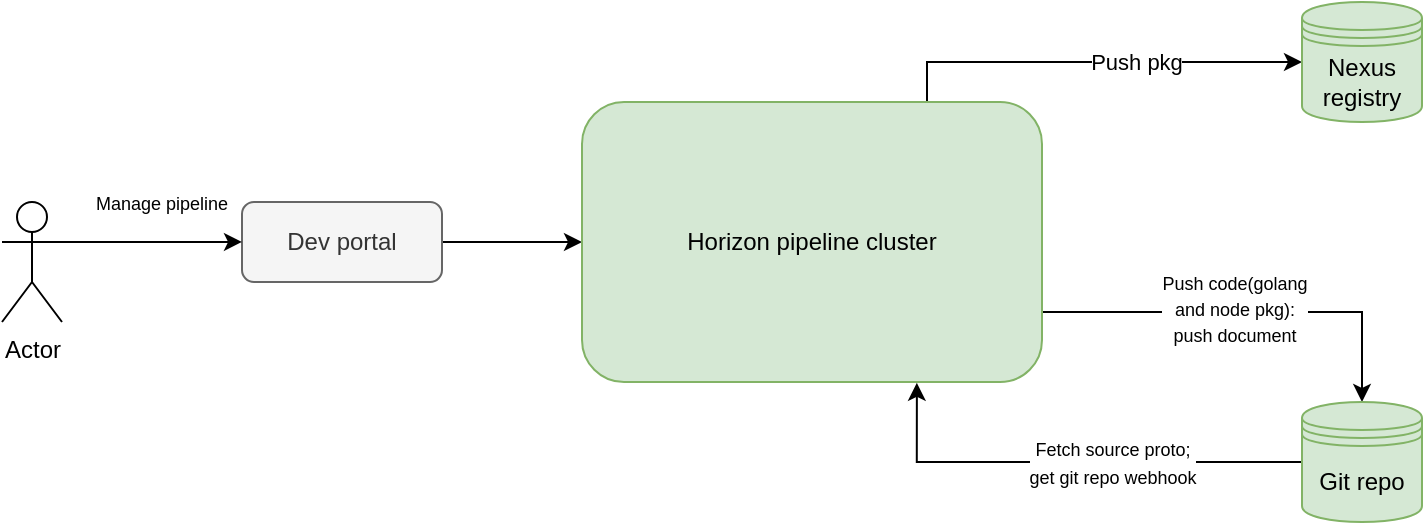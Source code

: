 <mxfile version="15.5.9" type="github" pages="4">
  <diagram id="XVDB32RN2tSufRYkrRYp" name="Overall">
    <mxGraphModel dx="1262" dy="780" grid="1" gridSize="10" guides="1" tooltips="1" connect="1" arrows="1" fold="1" page="1" pageScale="1" pageWidth="850" pageHeight="1100" math="0" shadow="0">
      <root>
        <mxCell id="0_wh1f7TbYzO8nVC-6cO-0" />
        <mxCell id="0_wh1f7TbYzO8nVC-6cO-1" parent="0_wh1f7TbYzO8nVC-6cO-0" />
        <mxCell id="0_wh1f7TbYzO8nVC-6cO-16" style="edgeStyle=orthogonalEdgeStyle;rounded=0;orthogonalLoop=1;jettySize=auto;html=1;exitX=1;exitY=0.5;exitDx=0;exitDy=0;entryX=0;entryY=0.5;entryDx=0;entryDy=0;" parent="0_wh1f7TbYzO8nVC-6cO-1" source="0_wh1f7TbYzO8nVC-6cO-2" target="0_wh1f7TbYzO8nVC-6cO-4" edge="1">
          <mxGeometry relative="1" as="geometry" />
        </mxCell>
        <mxCell id="0_wh1f7TbYzO8nVC-6cO-2" value="Dev portal" style="rounded=1;whiteSpace=wrap;html=1;fillColor=#f5f5f5;strokeColor=#666666;fontColor=#333333;" parent="0_wh1f7TbYzO8nVC-6cO-1" vertex="1">
          <mxGeometry x="260" y="380" width="100" height="40" as="geometry" />
        </mxCell>
        <mxCell id="0_wh1f7TbYzO8nVC-6cO-15" style="edgeStyle=orthogonalEdgeStyle;rounded=0;orthogonalLoop=1;jettySize=auto;html=1;exitX=1;exitY=0.333;exitDx=0;exitDy=0;exitPerimeter=0;" parent="0_wh1f7TbYzO8nVC-6cO-1" source="0_wh1f7TbYzO8nVC-6cO-3" target="0_wh1f7TbYzO8nVC-6cO-2" edge="1">
          <mxGeometry relative="1" as="geometry" />
        </mxCell>
        <mxCell id="0_wh1f7TbYzO8nVC-6cO-3" value="Actor" style="shape=umlActor;verticalLabelPosition=bottom;verticalAlign=top;html=1;outlineConnect=0;" parent="0_wh1f7TbYzO8nVC-6cO-1" vertex="1">
          <mxGeometry x="140" y="380" width="30" height="60" as="geometry" />
        </mxCell>
        <mxCell id="0_wh1f7TbYzO8nVC-6cO-7" style="edgeStyle=orthogonalEdgeStyle;rounded=0;orthogonalLoop=1;jettySize=auto;html=1;exitX=1;exitY=0.75;exitDx=0;exitDy=0;entryX=0.5;entryY=0;entryDx=0;entryDy=0;" parent="0_wh1f7TbYzO8nVC-6cO-1" source="0_wh1f7TbYzO8nVC-6cO-4" target="0_wh1f7TbYzO8nVC-6cO-5" edge="1">
          <mxGeometry relative="1" as="geometry" />
        </mxCell>
        <mxCell id="0_wh1f7TbYzO8nVC-6cO-9" value="&lt;font style=&quot;font-size: 9px&quot;&gt;Push code(golang &lt;br&gt;and node pkg):&lt;br&gt;push document&lt;br&gt;&lt;/font&gt;" style="edgeLabel;html=1;align=center;verticalAlign=middle;resizable=0;points=[];" parent="0_wh1f7TbYzO8nVC-6cO-7" vertex="1" connectable="0">
          <mxGeometry x="0.241" y="2" relative="1" as="geometry">
            <mxPoint x="-31" as="offset" />
          </mxGeometry>
        </mxCell>
        <mxCell id="0_wh1f7TbYzO8nVC-6cO-11" style="edgeStyle=orthogonalEdgeStyle;rounded=0;orthogonalLoop=1;jettySize=auto;html=1;exitX=0.75;exitY=0;exitDx=0;exitDy=0;entryX=0;entryY=0.5;entryDx=0;entryDy=0;" parent="0_wh1f7TbYzO8nVC-6cO-1" source="0_wh1f7TbYzO8nVC-6cO-4" target="0_wh1f7TbYzO8nVC-6cO-6" edge="1">
          <mxGeometry relative="1" as="geometry">
            <Array as="points">
              <mxPoint x="602" y="310" />
            </Array>
          </mxGeometry>
        </mxCell>
        <mxCell id="0_wh1f7TbYzO8nVC-6cO-12" value="Push pkg" style="edgeLabel;html=1;align=center;verticalAlign=middle;resizable=0;points=[];" parent="0_wh1f7TbYzO8nVC-6cO-11" vertex="1" connectable="0">
          <mxGeometry x="-0.358" y="1" relative="1" as="geometry">
            <mxPoint x="58" y="1" as="offset" />
          </mxGeometry>
        </mxCell>
        <mxCell id="0_wh1f7TbYzO8nVC-6cO-4" value="Horizon pipeline cluster" style="rounded=1;whiteSpace=wrap;html=1;fillColor=#d5e8d4;strokeColor=#82b366;" parent="0_wh1f7TbYzO8nVC-6cO-1" vertex="1">
          <mxGeometry x="430" y="330" width="230" height="140" as="geometry" />
        </mxCell>
        <mxCell id="0_wh1f7TbYzO8nVC-6cO-8" style="edgeStyle=orthogonalEdgeStyle;rounded=0;orthogonalLoop=1;jettySize=auto;html=1;exitX=0;exitY=0.5;exitDx=0;exitDy=0;entryX=0.728;entryY=1.003;entryDx=0;entryDy=0;entryPerimeter=0;" parent="0_wh1f7TbYzO8nVC-6cO-1" source="0_wh1f7TbYzO8nVC-6cO-5" target="0_wh1f7TbYzO8nVC-6cO-4" edge="1">
          <mxGeometry relative="1" as="geometry" />
        </mxCell>
        <mxCell id="0_wh1f7TbYzO8nVC-6cO-10" value="&lt;font style=&quot;font-size: 9px&quot;&gt;Fetch source proto;&lt;br&gt;get git repo webhook&lt;br&gt;&lt;/font&gt;" style="edgeLabel;html=1;align=center;verticalAlign=middle;resizable=0;points=[];" parent="0_wh1f7TbYzO8nVC-6cO-8" vertex="1" connectable="0">
          <mxGeometry x="0.143" y="2" relative="1" as="geometry">
            <mxPoint x="37" y="-2" as="offset" />
          </mxGeometry>
        </mxCell>
        <mxCell id="0_wh1f7TbYzO8nVC-6cO-5" value="Git repo" style="shape=datastore;whiteSpace=wrap;html=1;fillColor=#d5e8d4;strokeColor=#82b366;" parent="0_wh1f7TbYzO8nVC-6cO-1" vertex="1">
          <mxGeometry x="790" y="480" width="60" height="60" as="geometry" />
        </mxCell>
        <mxCell id="0_wh1f7TbYzO8nVC-6cO-6" value="Nexus registry" style="shape=datastore;whiteSpace=wrap;html=1;fillColor=#d5e8d4;strokeColor=#82b366;" parent="0_wh1f7TbYzO8nVC-6cO-1" vertex="1">
          <mxGeometry x="790" y="280" width="60" height="60" as="geometry" />
        </mxCell>
        <mxCell id="0_wh1f7TbYzO8nVC-6cO-17" value="&lt;font style=&quot;font-size: 9px&quot;&gt;Manage pipeline&lt;/font&gt;" style="text;html=1;strokeColor=none;fillColor=none;align=center;verticalAlign=middle;whiteSpace=wrap;rounded=0;" parent="0_wh1f7TbYzO8nVC-6cO-1" vertex="1">
          <mxGeometry x="180" y="370" width="80" height="20" as="geometry" />
        </mxCell>
      </root>
    </mxGraphModel>
  </diagram>
  <diagram id="iltEvE9LxZ18jsO6aGP9" name="jar pkg">
    <mxGraphModel dx="1262" dy="780" grid="1" gridSize="10" guides="1" tooltips="1" connect="1" arrows="1" fold="1" page="1" pageScale="1" pageWidth="850" pageHeight="1100" math="0" shadow="0">
      <root>
        <mxCell id="tSR-RrVZ0dji6WmXawUL-0" />
        <mxCell id="tSR-RrVZ0dji6WmXawUL-1" parent="tSR-RrVZ0dji6WmXawUL-0" />
        <mxCell id="rdJFYVFC58ZG4UaLZNy2-1" style="edgeStyle=orthogonalEdgeStyle;rounded=0;orthogonalLoop=1;jettySize=auto;html=1;exitX=0.5;exitY=0;exitDx=0;exitDy=0;entryX=0;entryY=0.5;entryDx=0;entryDy=0;" parent="tSR-RrVZ0dji6WmXawUL-1" source="9LjqqQej4hxKPytMRYFo-0" target="rdJFYVFC58ZG4UaLZNy2-0" edge="1">
          <mxGeometry relative="1" as="geometry" />
        </mxCell>
        <mxCell id="5Zk8lQQW0_fa4nZJ4Iu6-3" style="edgeStyle=orthogonalEdgeStyle;rounded=0;orthogonalLoop=1;jettySize=auto;html=1;exitX=0.5;exitY=1;exitDx=0;exitDy=0;entryX=0;entryY=0.5;entryDx=0;entryDy=0;" parent="tSR-RrVZ0dji6WmXawUL-1" source="9LjqqQej4hxKPytMRYFo-0" target="5Zk8lQQW0_fa4nZJ4Iu6-1" edge="1">
          <mxGeometry relative="1" as="geometry" />
        </mxCell>
        <mxCell id="9LjqqQej4hxKPytMRYFo-0" value="Proto define" style="rounded=0;whiteSpace=wrap;html=1;fillColor=#dae8fc;strokeColor=#6c8ebf;" parent="tSR-RrVZ0dji6WmXawUL-1" vertex="1">
          <mxGeometry x="220" y="400" width="120" height="60" as="geometry" />
        </mxCell>
        <mxCell id="QYDXeDkCjeOy3FssC0Xa-0" value="" style="endArrow=classic;html=1;" parent="tSR-RrVZ0dji6WmXawUL-1" edge="1">
          <mxGeometry width="50" height="50" relative="1" as="geometry">
            <mxPoint x="30" y="430" as="sourcePoint" />
            <mxPoint x="220" y="430" as="targetPoint" />
          </mxGeometry>
        </mxCell>
        <mxCell id="QYDXeDkCjeOy3FssC0Xa-1" value="Github hook event:&lt;br&gt;commit, merge, PR,&lt;br&gt;Pull out release tag ..." style="text;html=1;strokeColor=none;fillColor=none;align=center;verticalAlign=middle;whiteSpace=wrap;rounded=0;" parent="tSR-RrVZ0dji6WmXawUL-1" vertex="1">
          <mxGeometry x="40" y="370" width="150" height="60" as="geometry" />
        </mxCell>
        <mxCell id="5Zk8lQQW0_fa4nZJ4Iu6-10" style="edgeStyle=orthogonalEdgeStyle;rounded=0;orthogonalLoop=1;jettySize=auto;html=1;exitX=1;exitY=0.5;exitDx=0;exitDy=0;" parent="tSR-RrVZ0dji6WmXawUL-1" source="rdJFYVFC58ZG4UaLZNy2-0" target="5Zk8lQQW0_fa4nZJ4Iu6-9" edge="1">
          <mxGeometry relative="1" as="geometry" />
        </mxCell>
        <mxCell id="nuwQWe_ga43-IC-_3Ga2-1" style="edgeStyle=orthogonalEdgeStyle;rounded=0;orthogonalLoop=1;jettySize=auto;html=1;exitX=0.5;exitY=0;exitDx=0;exitDy=0;entryX=0;entryY=0.5;entryDx=0;entryDy=0;" parent="tSR-RrVZ0dji6WmXawUL-1" source="rdJFYVFC58ZG4UaLZNy2-0" target="nuwQWe_ga43-IC-_3Ga2-0" edge="1">
          <mxGeometry relative="1" as="geometry" />
        </mxCell>
        <mxCell id="nuwQWe_ga43-IC-_3Ga2-3" style="edgeStyle=orthogonalEdgeStyle;rounded=0;orthogonalLoop=1;jettySize=auto;html=1;exitX=0.25;exitY=0;exitDx=0;exitDy=0;entryX=0;entryY=0.5;entryDx=0;entryDy=0;" parent="tSR-RrVZ0dji6WmXawUL-1" source="rdJFYVFC58ZG4UaLZNy2-0" target="nuwQWe_ga43-IC-_3Ga2-2" edge="1">
          <mxGeometry relative="1" as="geometry" />
        </mxCell>
        <mxCell id="rdJFYVFC58ZG4UaLZNy2-0" value="Image/descripter" style="rounded=0;whiteSpace=wrap;html=1;fillColor=#dae8fc;strokeColor=#6c8ebf;" parent="tSR-RrVZ0dji6WmXawUL-1" vertex="1">
          <mxGeometry x="600" y="303" width="120" height="60" as="geometry" />
        </mxCell>
        <mxCell id="5Zk8lQQW0_fa4nZJ4Iu6-0" value="&lt;div style=&quot;text-align: left&quot;&gt;&lt;font color=&quot;#ff8000&quot;&gt;TASK 1:&lt;/font&gt;&lt;/div&gt;&lt;div style=&quot;text-align: left&quot;&gt;&lt;span&gt;1. Lint&lt;/span&gt;&lt;/div&gt;&lt;div style=&quot;text-align: left&quot;&gt;&lt;span&gt;2. Break check&lt;/span&gt;&lt;/div&gt;&lt;div style=&quot;text-align: left&quot;&gt;&lt;span&gt;3. Compile&lt;/span&gt;&lt;/div&gt;" style="text;html=1;strokeColor=none;fillColor=none;align=center;verticalAlign=middle;whiteSpace=wrap;rounded=0;" parent="tSR-RrVZ0dji6WmXawUL-1" vertex="1">
          <mxGeometry x="490" y="213" width="120" height="90" as="geometry" />
        </mxCell>
        <mxCell id="pMtj_ACDbODwZlE39th4-1" style="edgeStyle=orthogonalEdgeStyle;rounded=0;orthogonalLoop=1;jettySize=auto;html=1;exitX=1;exitY=0.5;exitDx=0;exitDy=0;" parent="tSR-RrVZ0dji6WmXawUL-1" source="5Zk8lQQW0_fa4nZJ4Iu6-1" target="pMtj_ACDbODwZlE39th4-0" edge="1">
          <mxGeometry relative="1" as="geometry" />
        </mxCell>
        <mxCell id="5Zk8lQQW0_fa4nZJ4Iu6-1" value="Source code" style="rounded=0;whiteSpace=wrap;html=1;fillColor=#dae8fc;strokeColor=#6c8ebf;" parent="tSR-RrVZ0dji6WmXawUL-1" vertex="1">
          <mxGeometry x="320" y="520" width="120" height="60" as="geometry" />
        </mxCell>
        <mxCell id="5Zk8lQQW0_fa4nZJ4Iu6-4" value="&lt;div style=&quot;text-align: left&quot;&gt;&lt;font color=&quot;#ff8000&quot;&gt;TASK:&lt;/font&gt;&lt;/div&gt;&lt;div style=&quot;text-align: left&quot;&gt;Generate pom.xml, and also&lt;/div&gt;&lt;div style=&quot;text-align: left&quot;&gt;setting.xml.&lt;/div&gt;&lt;div style=&quot;text-align: left&quot;&gt;Versioning base one the hook info&lt;/div&gt;" style="text;html=1;strokeColor=none;fillColor=none;align=center;verticalAlign=middle;whiteSpace=wrap;rounded=0;" parent="tSR-RrVZ0dji6WmXawUL-1" vertex="1">
          <mxGeometry x="690" y="580" width="170" height="90" as="geometry" />
        </mxCell>
        <mxCell id="5Zk8lQQW0_fa4nZJ4Iu6-11" style="edgeStyle=orthogonalEdgeStyle;rounded=0;orthogonalLoop=1;jettySize=auto;html=1;exitX=1;exitY=0.5;exitDx=0;exitDy=0;entryX=0.5;entryY=1;entryDx=0;entryDy=0;" parent="tSR-RrVZ0dji6WmXawUL-1" source="5Zk8lQQW0_fa4nZJ4Iu6-5" target="5Zk8lQQW0_fa4nZJ4Iu6-9" edge="1">
          <mxGeometry relative="1" as="geometry" />
        </mxCell>
        <mxCell id="5Zk8lQQW0_fa4nZJ4Iu6-5" value="Nexus registry" style="rounded=0;whiteSpace=wrap;html=1;fillColor=#dae8fc;strokeColor=#6c8ebf;" parent="tSR-RrVZ0dji6WmXawUL-1" vertex="1">
          <mxGeometry x="880" y="520" width="120" height="60" as="geometry" />
        </mxCell>
        <mxCell id="5Zk8lQQW0_fa4nZJ4Iu6-7" value="&lt;div style=&quot;text-align: left&quot;&gt;&lt;font color=&quot;#ff8000&quot;&gt;TASK:&lt;/font&gt;&lt;/div&gt;&lt;div style=&quot;text-align: left&quot;&gt;Publish to nexus&lt;/div&gt;" style="text;html=1;strokeColor=none;fillColor=none;align=center;verticalAlign=middle;whiteSpace=wrap;rounded=0;" parent="tSR-RrVZ0dji6WmXawUL-1" vertex="1">
          <mxGeometry x="870" y="590" width="170" height="30" as="geometry" />
        </mxCell>
        <mxCell id="5Zk8lQQW0_fa4nZJ4Iu6-9" value="Notification" style="rounded=0;whiteSpace=wrap;html=1;fillColor=#dae8fc;strokeColor=#6c8ebf;" parent="tSR-RrVZ0dji6WmXawUL-1" vertex="1">
          <mxGeometry x="1005" y="390" width="120" height="60" as="geometry" />
        </mxCell>
        <mxCell id="5Zk8lQQW0_fa4nZJ4Iu6-12" value="&lt;div style=&quot;text-align: left&quot;&gt;&lt;font color=&quot;#ff8000&quot;&gt;TASK:&lt;/font&gt;&lt;/div&gt;&lt;div style=&quot;text-align: left&quot;&gt;Send notification about result&lt;/div&gt;" style="text;html=1;strokeColor=none;fillColor=none;align=center;verticalAlign=middle;whiteSpace=wrap;rounded=0;" parent="tSR-RrVZ0dji6WmXawUL-1" vertex="1">
          <mxGeometry x="1135" y="380" width="120" height="30" as="geometry" />
        </mxCell>
        <mxCell id="5Zk8lQQW0_fa4nZJ4Iu6-13" value="Actor" style="shape=umlActor;verticalLabelPosition=bottom;verticalAlign=top;html=1;outlineConnect=0;" parent="tSR-RrVZ0dji6WmXawUL-1" vertex="1">
          <mxGeometry x="1245" y="390" width="30" height="60" as="geometry" />
        </mxCell>
        <mxCell id="5Zk8lQQW0_fa4nZJ4Iu6-14" value="" style="endArrow=classic;html=1;" parent="tSR-RrVZ0dji6WmXawUL-1" edge="1">
          <mxGeometry width="50" height="50" relative="1" as="geometry">
            <mxPoint x="1135" y="430" as="sourcePoint" />
            <mxPoint x="1235" y="430" as="targetPoint" />
          </mxGeometry>
        </mxCell>
        <mxCell id="pMtj_ACDbODwZlE39th4-4" style="edgeStyle=orthogonalEdgeStyle;rounded=0;orthogonalLoop=1;jettySize=auto;html=1;exitX=1;exitY=0.5;exitDx=0;exitDy=0;entryX=0;entryY=0.5;entryDx=0;entryDy=0;" parent="tSR-RrVZ0dji6WmXawUL-1" source="pMtj_ACDbODwZlE39th4-0" target="pMtj_ACDbODwZlE39th4-3" edge="1">
          <mxGeometry relative="1" as="geometry" />
        </mxCell>
        <mxCell id="pMtj_ACDbODwZlE39th4-0" value="Render source code" style="rounded=0;whiteSpace=wrap;html=1;fillColor=#dae8fc;strokeColor=#6c8ebf;" parent="tSR-RrVZ0dji6WmXawUL-1" vertex="1">
          <mxGeometry x="490" y="520" width="120" height="60" as="geometry" />
        </mxCell>
        <mxCell id="pMtj_ACDbODwZlE39th4-2" value="&lt;div style=&quot;text-align: left&quot;&gt;&lt;font color=&quot;#ff8000&quot;&gt;TASK:&lt;/font&gt;&lt;/div&gt;&lt;div style=&quot;text-align: left&quot;&gt;java gapic,&amp;nbsp;&lt;/div&gt;&lt;div style=&quot;text-align: left&quot;&gt;render newclient credential.&lt;/div&gt;" style="text;html=1;strokeColor=none;fillColor=none;align=center;verticalAlign=middle;whiteSpace=wrap;rounded=0;" parent="tSR-RrVZ0dji6WmXawUL-1" vertex="1">
          <mxGeometry x="500" y="580" width="110" height="70" as="geometry" />
        </mxCell>
        <mxCell id="pMtj_ACDbODwZlE39th4-5" style="edgeStyle=orthogonalEdgeStyle;rounded=0;orthogonalLoop=1;jettySize=auto;html=1;exitX=1;exitY=0.5;exitDx=0;exitDy=0;entryX=0;entryY=0.5;entryDx=0;entryDy=0;" parent="tSR-RrVZ0dji6WmXawUL-1" source="pMtj_ACDbODwZlE39th4-3" target="5Zk8lQQW0_fa4nZJ4Iu6-5" edge="1">
          <mxGeometry relative="1" as="geometry" />
        </mxCell>
        <mxCell id="pMtj_ACDbODwZlE39th4-3" value="Generate xml files" style="rounded=0;whiteSpace=wrap;html=1;fillColor=#dae8fc;strokeColor=#6c8ebf;" parent="tSR-RrVZ0dji6WmXawUL-1" vertex="1">
          <mxGeometry x="680" y="520" width="120" height="60" as="geometry" />
        </mxCell>
        <mxCell id="nuwQWe_ga43-IC-_3Ga2-0" value="API server" style="rounded=0;whiteSpace=wrap;html=1;" parent="tSR-RrVZ0dji6WmXawUL-1" vertex="1">
          <mxGeometry x="920" y="140" width="120" height="60" as="geometry" />
        </mxCell>
        <mxCell id="nuwQWe_ga43-IC-_3Ga2-2" value="document" style="rounded=0;whiteSpace=wrap;html=1;" parent="tSR-RrVZ0dji6WmXawUL-1" vertex="1">
          <mxGeometry x="920" y="30" width="120" height="60" as="geometry" />
        </mxCell>
      </root>
    </mxGraphModel>
  </diagram>
  <diagram id="BjNxS_HSdl3xmiT8jZ2T" name="Pipeline detail">
    <mxGraphModel dx="1262" dy="780" grid="1" gridSize="10" guides="1" tooltips="1" connect="1" arrows="1" fold="1" page="1" pageScale="1" pageWidth="827" pageHeight="1169" math="0" shadow="0">
      <root>
        <mxCell id="0" />
        <mxCell id="1" parent="0" />
        <mxCell id="-MYs0kwcVVhML3ylnsxV-4" style="edgeStyle=orthogonalEdgeStyle;rounded=0;orthogonalLoop=1;jettySize=auto;html=1;exitX=1;exitY=0.5;exitDx=0;exitDy=0;entryX=0.25;entryY=0;entryDx=0;entryDy=0;" parent="1" source="LeTtYnTHMOyqDjdAZOi9-23" target="-MYs0kwcVVhML3ylnsxV-1" edge="1">
          <mxGeometry relative="1" as="geometry" />
        </mxCell>
        <mxCell id="LeTtYnTHMOyqDjdAZOi9-23" value="&lt;br&gt;&lt;br&gt;&lt;br&gt;&lt;br&gt;" style="rounded=1;whiteSpace=wrap;html=1;" parent="1" vertex="1">
          <mxGeometry x="720" y="308.75" width="180" height="271.25" as="geometry" />
        </mxCell>
        <mxCell id="LeTtYnTHMOyqDjdAZOi9-10" value="&lt;br&gt;&lt;br&gt;&lt;br&gt;&lt;br&gt;" style="rounded=1;whiteSpace=wrap;html=1;" parent="1" vertex="1">
          <mxGeometry x="480" y="310" width="180" height="270" as="geometry" />
        </mxCell>
        <mxCell id="LeTtYnTHMOyqDjdAZOi9-5" style="edgeStyle=orthogonalEdgeStyle;rounded=0;orthogonalLoop=1;jettySize=auto;html=1;exitX=1;exitY=0.5;exitDx=0;exitDy=0;entryX=0;entryY=0.5;entryDx=0;entryDy=0;" parent="1" source="LeTtYnTHMOyqDjdAZOi9-2" target="LeTtYnTHMOyqDjdAZOi9-4" edge="1">
          <mxGeometry relative="1" as="geometry" />
        </mxCell>
        <mxCell id="LeTtYnTHMOyqDjdAZOi9-2" value="Proto define" style="rounded=0;whiteSpace=wrap;html=1;fillColor=#dae8fc;strokeColor=#6c8ebf;" parent="1" vertex="1">
          <mxGeometry x="20" y="414.38" width="120" height="60" as="geometry" />
        </mxCell>
        <mxCell id="LeTtYnTHMOyqDjdAZOi9-11" style="edgeStyle=orthogonalEdgeStyle;rounded=0;orthogonalLoop=1;jettySize=auto;html=1;exitX=1;exitY=0.5;exitDx=0;exitDy=0;entryX=0;entryY=0.5;entryDx=0;entryDy=0;" parent="1" source="LeTtYnTHMOyqDjdAZOi9-4" target="LeTtYnTHMOyqDjdAZOi9-10" edge="1">
          <mxGeometry relative="1" as="geometry" />
        </mxCell>
        <mxCell id="LeTtYnTHMOyqDjdAZOi9-28" style="edgeStyle=orthogonalEdgeStyle;rounded=0;orthogonalLoop=1;jettySize=auto;html=1;exitX=1;exitY=0.75;exitDx=0;exitDy=0;entryX=0;entryY=0.5;entryDx=0;entryDy=0;" parent="1" source="LeTtYnTHMOyqDjdAZOi9-4" target="LeTtYnTHMOyqDjdAZOi9-25" edge="1">
          <mxGeometry relative="1" as="geometry" />
        </mxCell>
        <mxCell id="LeTtYnTHMOyqDjdAZOi9-33" style="edgeStyle=orthogonalEdgeStyle;rounded=0;orthogonalLoop=1;jettySize=auto;html=1;exitX=0.75;exitY=1;exitDx=0;exitDy=0;entryX=0;entryY=0.5;entryDx=0;entryDy=0;" parent="1" source="LeTtYnTHMOyqDjdAZOi9-4" target="LeTtYnTHMOyqDjdAZOi9-31" edge="1">
          <mxGeometry relative="1" as="geometry" />
        </mxCell>
        <mxCell id="LeTtYnTHMOyqDjdAZOi9-38" style="edgeStyle=orthogonalEdgeStyle;rounded=0;orthogonalLoop=1;jettySize=auto;html=1;exitX=0.25;exitY=1;exitDx=0;exitDy=0;entryX=0;entryY=0.5;entryDx=0;entryDy=0;" parent="1" source="LeTtYnTHMOyqDjdAZOi9-4" target="LeTtYnTHMOyqDjdAZOi9-39" edge="1">
          <mxGeometry relative="1" as="geometry">
            <mxPoint x="400" y="875" as="targetPoint" />
          </mxGeometry>
        </mxCell>
        <mxCell id="LeTtYnTHMOyqDjdAZOi9-4" value="Image/descripter" style="rounded=0;whiteSpace=wrap;html=1;fillColor=#dae8fc;strokeColor=#6c8ebf;" parent="1" vertex="1">
          <mxGeometry x="230" y="414.38" width="120" height="60" as="geometry" />
        </mxCell>
        <mxCell id="LeTtYnTHMOyqDjdAZOi9-6" value="&lt;div style=&quot;text-align: left&quot;&gt;&lt;font color=&quot;#ff8000&quot;&gt;TASK 1:&lt;/font&gt;&lt;/div&gt;&lt;div style=&quot;text-align: left&quot;&gt;&lt;span&gt;1. Lint&lt;/span&gt;&lt;/div&gt;&lt;div style=&quot;text-align: left&quot;&gt;&lt;span&gt;2. Break check&lt;/span&gt;&lt;/div&gt;&lt;div style=&quot;text-align: left&quot;&gt;&lt;span&gt;3. Compile&lt;/span&gt;&lt;/div&gt;" style="text;html=1;strokeColor=none;fillColor=none;align=center;verticalAlign=middle;whiteSpace=wrap;rounded=0;" parent="1" vertex="1">
          <mxGeometry x="130" y="340" width="120" height="90" as="geometry" />
        </mxCell>
        <mxCell id="LeTtYnTHMOyqDjdAZOi9-19" style="edgeStyle=orthogonalEdgeStyle;rounded=0;orthogonalLoop=1;jettySize=auto;html=1;exitX=1;exitY=0.5;exitDx=0;exitDy=0;entryX=0;entryY=0.5;entryDx=0;entryDy=0;" parent="1" source="LeTtYnTHMOyqDjdAZOi9-7" target="LeTtYnTHMOyqDjdAZOi9-14" edge="1">
          <mxGeometry relative="1" as="geometry" />
        </mxCell>
        <mxCell id="LeTtYnTHMOyqDjdAZOi9-7" value="Golang client lib" style="rounded=0;whiteSpace=wrap;html=1;fillColor=#60a917;strokeColor=#2D7600;fontColor=#ffffff;" parent="1" vertex="1">
          <mxGeometry x="510" y="340" width="120" height="50" as="geometry" />
        </mxCell>
        <mxCell id="LeTtYnTHMOyqDjdAZOi9-21" style="edgeStyle=orthogonalEdgeStyle;rounded=0;orthogonalLoop=1;jettySize=auto;html=1;exitX=1;exitY=0.5;exitDx=0;exitDy=0;entryX=0;entryY=0.5;entryDx=0;entryDy=0;" parent="1" source="LeTtYnTHMOyqDjdAZOi9-8" target="LeTtYnTHMOyqDjdAZOi9-16" edge="1">
          <mxGeometry relative="1" as="geometry" />
        </mxCell>
        <mxCell id="LeTtYnTHMOyqDjdAZOi9-8" value="Java client lib" style="rounded=0;whiteSpace=wrap;html=1;fillColor=#60a917;strokeColor=#2D7600;fontColor=#ffffff;" parent="1" vertex="1">
          <mxGeometry x="510" y="410" width="120" height="50" as="geometry" />
        </mxCell>
        <mxCell id="LeTtYnTHMOyqDjdAZOi9-22" style="edgeStyle=orthogonalEdgeStyle;rounded=0;orthogonalLoop=1;jettySize=auto;html=1;exitX=1;exitY=0.5;exitDx=0;exitDy=0;entryX=0;entryY=0.5;entryDx=0;entryDy=0;" parent="1" source="LeTtYnTHMOyqDjdAZOi9-9" target="LeTtYnTHMOyqDjdAZOi9-17" edge="1">
          <mxGeometry relative="1" as="geometry" />
        </mxCell>
        <mxCell id="LeTtYnTHMOyqDjdAZOi9-9" value="Node client lib" style="rounded=0;whiteSpace=wrap;html=1;fillColor=#60a917;strokeColor=#2D7600;fontColor=#ffffff;" parent="1" vertex="1">
          <mxGeometry x="510" y="480" width="120" height="50" as="geometry" />
        </mxCell>
        <mxCell id="LeTtYnTHMOyqDjdAZOi9-13" value="&lt;div style=&quot;text-align: left&quot;&gt;&lt;font color=&quot;#ff8000&quot;&gt;TASK 2:&lt;/font&gt;&lt;/div&gt;&lt;div style=&quot;text-align: left&quot;&gt;&lt;span&gt;Generate pb file&amp;nbsp;&lt;/span&gt;&lt;/div&gt;&lt;div style=&quot;text-align: left&quot;&gt;&lt;span&gt;1. protoc-gen-go&lt;/span&gt;&lt;/div&gt;&lt;div style=&quot;text-align: left&quot;&gt;&lt;span&gt;2. protoc-gen-go-grpc&lt;/span&gt;&lt;/div&gt;&lt;div style=&quot;text-align: left&quot;&gt;&lt;span&gt;3. protoc-gen-go_gapic&lt;/span&gt;&lt;span&gt;&amp;nbsp;&amp;nbsp;&lt;/span&gt;&lt;/div&gt;&lt;span&gt;&amp;nbsp; protoc-gen-java_gapic&lt;br&gt;...&lt;br&gt;&lt;/span&gt;" style="text;html=1;strokeColor=none;fillColor=none;align=center;verticalAlign=middle;whiteSpace=wrap;rounded=0;" parent="1" vertex="1">
          <mxGeometry x="350" y="308.75" width="140" height="130" as="geometry" />
        </mxCell>
        <mxCell id="LeTtYnTHMOyqDjdAZOi9-14" value="release tag, git repo" style="rounded=0;whiteSpace=wrap;html=1;" parent="1" vertex="1">
          <mxGeometry x="750" y="340" width="120" height="50" as="geometry" />
        </mxCell>
        <mxCell id="LeTtYnTHMOyqDjdAZOi9-16" value="Mvn repo" style="rounded=0;whiteSpace=wrap;html=1;" parent="1" vertex="1">
          <mxGeometry x="750" y="410" width="120" height="50" as="geometry" />
        </mxCell>
        <mxCell id="LeTtYnTHMOyqDjdAZOi9-17" value="npm registry" style="rounded=0;whiteSpace=wrap;html=1;" parent="1" vertex="1">
          <mxGeometry x="750" y="480" width="120" height="50" as="geometry" />
        </mxCell>
        <mxCell id="LeTtYnTHMOyqDjdAZOi9-18" value="&lt;font style=&quot;font-size: 20px&quot;&gt;...&lt;/font&gt;" style="text;html=1;strokeColor=none;fillColor=none;align=center;verticalAlign=middle;whiteSpace=wrap;rounded=0;" parent="1" vertex="1">
          <mxGeometry x="540" y="550" width="40" height="20" as="geometry" />
        </mxCell>
        <mxCell id="LeTtYnTHMOyqDjdAZOi9-24" value="&lt;div style=&quot;text-align: left&quot;&gt;&lt;font color=&quot;#ff8000&quot;&gt;TASK 3:&lt;/font&gt;&lt;/div&gt;&lt;div&gt;&lt;/div&gt;&lt;span&gt;&lt;div style=&quot;text-align: left&quot;&gt;&lt;span&gt;Client lib release publish:&lt;/span&gt;&lt;/div&gt;&lt;div style=&quot;text-align: left&quot;&gt;&lt;span&gt;Using mvn, npm ...&lt;/span&gt;&lt;/div&gt;&lt;/span&gt;" style="text;html=1;strokeColor=none;fillColor=none;align=center;verticalAlign=middle;whiteSpace=wrap;rounded=0;" parent="1" vertex="1">
          <mxGeometry x="600" y="240" width="140" height="48.75" as="geometry" />
        </mxCell>
        <mxCell id="LeTtYnTHMOyqDjdAZOi9-29" style="edgeStyle=orthogonalEdgeStyle;rounded=0;orthogonalLoop=1;jettySize=auto;html=1;exitX=1;exitY=0.5;exitDx=0;exitDy=0;entryX=0;entryY=0.5;entryDx=0;entryDy=0;" parent="1" source="LeTtYnTHMOyqDjdAZOi9-25" target="LeTtYnTHMOyqDjdAZOi9-26" edge="1">
          <mxGeometry relative="1" as="geometry" />
        </mxCell>
        <mxCell id="LeTtYnTHMOyqDjdAZOi9-25" value="Command line tool source file" style="rounded=0;whiteSpace=wrap;html=1;fillColor=#f8cecc;strokeColor=#b85450;" parent="1" vertex="1">
          <mxGeometry x="510" y="630" width="120" height="50" as="geometry" />
        </mxCell>
        <mxCell id="-MYs0kwcVVhML3ylnsxV-5" style="edgeStyle=orthogonalEdgeStyle;rounded=0;orthogonalLoop=1;jettySize=auto;html=1;exitX=1;exitY=0.5;exitDx=0;exitDy=0;entryX=0;entryY=0.25;entryDx=0;entryDy=0;" parent="1" source="LeTtYnTHMOyqDjdAZOi9-26" target="-MYs0kwcVVhML3ylnsxV-1" edge="1">
          <mxGeometry relative="1" as="geometry" />
        </mxCell>
        <mxCell id="LeTtYnTHMOyqDjdAZOi9-26" value="Command line binary" style="rounded=0;whiteSpace=wrap;html=1;fillColor=#60a917;strokeColor=#2D7600;fontColor=#ffffff;" parent="1" vertex="1">
          <mxGeometry x="750" y="630" width="120" height="50" as="geometry" />
        </mxCell>
        <mxCell id="LeTtYnTHMOyqDjdAZOi9-27" value="&lt;div style=&quot;text-align: left&quot;&gt;&lt;font color=&quot;#ff8000&quot;&gt;TASK 5:&lt;/font&gt;&lt;/div&gt;&lt;div style=&quot;text-align: left&quot;&gt;Generate comamnd line binary&lt;/div&gt;" style="text;html=1;strokeColor=none;fillColor=none;align=center;verticalAlign=middle;whiteSpace=wrap;rounded=0;" parent="1" vertex="1">
          <mxGeometry x="630" y="581.25" width="140" height="48.75" as="geometry" />
        </mxCell>
        <mxCell id="LeTtYnTHMOyqDjdAZOi9-30" value="&lt;div style=&quot;text-align: left&quot;&gt;&lt;font color=&quot;#ff8000&quot;&gt;TASK 4:&lt;/font&gt;&lt;/div&gt;&lt;div style=&quot;text-align: left&quot;&gt;&lt;span&gt;Generate command line tool source file&lt;/span&gt;&lt;/div&gt;&lt;div style=&quot;text-align: left&quot;&gt;&lt;span&gt;protoc-gen-cobra&lt;/span&gt;&lt;/div&gt;&lt;span&gt;&lt;br&gt;&lt;/span&gt;" style="text;html=1;strokeColor=none;fillColor=none;align=center;verticalAlign=middle;whiteSpace=wrap;rounded=0;" parent="1" vertex="1">
          <mxGeometry x="361" y="495" width="106" height="130" as="geometry" />
        </mxCell>
        <mxCell id="LeTtYnTHMOyqDjdAZOi9-37" style="edgeStyle=orthogonalEdgeStyle;rounded=0;orthogonalLoop=1;jettySize=auto;html=1;exitX=1;exitY=0.5;exitDx=0;exitDy=0;entryX=0;entryY=0.5;entryDx=0;entryDy=0;" parent="1" source="LeTtYnTHMOyqDjdAZOi9-31" target="LeTtYnTHMOyqDjdAZOi9-32" edge="1">
          <mxGeometry relative="1" as="geometry" />
        </mxCell>
        <mxCell id="LeTtYnTHMOyqDjdAZOi9-31" value="Docs" style="rounded=0;whiteSpace=wrap;html=1;fillColor=#60a917;strokeColor=#2D7600;fontColor=#ffffff;" parent="1" vertex="1">
          <mxGeometry x="510" y="720" width="120" height="50" as="geometry" />
        </mxCell>
        <mxCell id="-MYs0kwcVVhML3ylnsxV-6" style="edgeStyle=orthogonalEdgeStyle;rounded=0;orthogonalLoop=1;jettySize=auto;html=1;exitX=1;exitY=0.5;exitDx=0;exitDy=0;entryX=0.25;entryY=1;entryDx=0;entryDy=0;" parent="1" source="LeTtYnTHMOyqDjdAZOi9-32" target="-MYs0kwcVVhML3ylnsxV-1" edge="1">
          <mxGeometry relative="1" as="geometry" />
        </mxCell>
        <mxCell id="LeTtYnTHMOyqDjdAZOi9-32" value="Portal" style="rounded=0;whiteSpace=wrap;html=1;fillColor=#f8cecc;strokeColor=#b85450;" parent="1" vertex="1">
          <mxGeometry x="750" y="720" width="120" height="50" as="geometry" />
        </mxCell>
        <mxCell id="LeTtYnTHMOyqDjdAZOi9-34" value="&lt;div style=&quot;text-align: left&quot;&gt;&lt;font color=&quot;#ff8000&quot;&gt;TASK 6:&lt;/font&gt;&lt;/div&gt;&lt;div style=&quot;text-align: left&quot;&gt;&lt;span&gt;Generate docs&lt;/span&gt;&lt;/div&gt;&lt;div style=&quot;text-align: left&quot;&gt;&lt;span&gt;protoc-gen-doc&lt;/span&gt;&lt;/div&gt;&lt;span&gt;&lt;br&gt;&lt;/span&gt;" style="text;html=1;strokeColor=none;fillColor=none;align=center;verticalAlign=middle;whiteSpace=wrap;rounded=0;" parent="1" vertex="1">
          <mxGeometry x="350" y="700" width="106" height="50" as="geometry" />
        </mxCell>
        <mxCell id="LeTtYnTHMOyqDjdAZOi9-35" value="&lt;div style=&quot;text-align: left&quot;&gt;&lt;font color=&quot;#ff8000&quot;&gt;TASK 7:&lt;/font&gt;&lt;/div&gt;&lt;div style=&quot;text-align: left&quot;&gt;Trigger portal refresh&lt;/div&gt;&lt;span&gt;&lt;br&gt;&lt;/span&gt;" style="text;html=1;strokeColor=none;fillColor=none;align=center;verticalAlign=middle;whiteSpace=wrap;rounded=0;" parent="1" vertex="1">
          <mxGeometry x="634" y="700" width="106" height="50" as="geometry" />
        </mxCell>
        <mxCell id="-MYs0kwcVVhML3ylnsxV-7" style="edgeStyle=orthogonalEdgeStyle;rounded=0;orthogonalLoop=1;jettySize=auto;html=1;exitX=1;exitY=0.5;exitDx=0;exitDy=0;entryX=0.5;entryY=1;entryDx=0;entryDy=0;" parent="1" source="LeTtYnTHMOyqDjdAZOi9-39" target="-MYs0kwcVVhML3ylnsxV-1" edge="1">
          <mxGeometry relative="1" as="geometry" />
        </mxCell>
        <mxCell id="LeTtYnTHMOyqDjdAZOi9-39" value="API server" style="rounded=1;whiteSpace=wrap;html=1;fillColor=#d5e8d4;strokeColor=#82b366;" parent="1" vertex="1">
          <mxGeometry x="660" y="845" width="120" height="60" as="geometry" />
        </mxCell>
        <mxCell id="LeTtYnTHMOyqDjdAZOi9-42" value="&lt;div style=&quot;text-align: left&quot;&gt;&lt;font color=&quot;#ff8000&quot;&gt;TASK 8:&lt;/font&gt;&lt;/div&gt;&lt;div style=&quot;text-align: left&quot;&gt;Send API info to platform, like the scope info.&lt;/div&gt;&lt;span&gt;&lt;br&gt;&lt;/span&gt;" style="text;html=1;strokeColor=none;fillColor=none;align=center;verticalAlign=middle;whiteSpace=wrap;rounded=0;" parent="1" vertex="1">
          <mxGeometry x="361" y="830" width="166" height="50" as="geometry" />
        </mxCell>
        <mxCell id="-MYs0kwcVVhML3ylnsxV-1" value="Notification" style="rounded=0;whiteSpace=wrap;html=1;" parent="1" vertex="1">
          <mxGeometry x="960" y="575.63" width="120" height="60" as="geometry" />
        </mxCell>
        <mxCell id="-MYs0kwcVVhML3ylnsxV-2" value="" style="endArrow=classic;html=1;" parent="1" edge="1">
          <mxGeometry width="50" height="50" relative="1" as="geometry">
            <mxPoint x="1080" y="604.92" as="sourcePoint" />
            <mxPoint x="1150" y="605" as="targetPoint" />
          </mxGeometry>
        </mxCell>
        <mxCell id="-MYs0kwcVVhML3ylnsxV-3" value="" style="shape=umlActor;verticalLabelPosition=bottom;verticalAlign=top;html=1;outlineConnect=0;" parent="1" vertex="1">
          <mxGeometry x="1160" y="575.63" width="30" height="60" as="geometry" />
        </mxCell>
      </root>
    </mxGraphModel>
  </diagram>
  <diagram id="Oxfu4vH9zFqESmKT67sZ" name="Page-4">
    <mxGraphModel dx="2089" dy="780" grid="1" gridSize="10" guides="1" tooltips="1" connect="1" arrows="1" fold="1" page="1" pageScale="1" pageWidth="827" pageHeight="1169" math="0" shadow="0">
      <root>
        <mxCell id="9ltwqq6IvZ_6kwJLnWxQ-0" />
        <mxCell id="9ltwqq6IvZ_6kwJLnWxQ-1" parent="9ltwqq6IvZ_6kwJLnWxQ-0" />
        <mxCell id="9ltwqq6IvZ_6kwJLnWxQ-2" value="" style="rounded=1;whiteSpace=wrap;html=1;fillColor=#f5f5f5;strokeColor=#666666;fontColor=#333333;" parent="9ltwqq6IvZ_6kwJLnWxQ-1" vertex="1">
          <mxGeometry x="130" y="200" width="520" height="340" as="geometry" />
        </mxCell>
        <mxCell id="02tgRdClb9QEy2pYYS5R-2" style="edgeStyle=orthogonalEdgeStyle;rounded=0;orthogonalLoop=1;jettySize=auto;html=1;exitX=1;exitY=0.333;exitDx=0;exitDy=0;exitPerimeter=0;entryX=0;entryY=0.5;entryDx=0;entryDy=0;entryPerimeter=0;" parent="9ltwqq6IvZ_6kwJLnWxQ-1" source="9ltwqq6IvZ_6kwJLnWxQ-3" target="02tgRdClb9QEy2pYYS5R-0" edge="1">
          <mxGeometry relative="1" as="geometry">
            <mxPoint x="100" y="510" as="sourcePoint" />
            <mxPoint x="410" y="690" as="targetPoint" />
            <Array as="points">
              <mxPoint x="80" y="385" />
              <mxPoint x="80" y="670" />
              <mxPoint x="380" y="670" />
              <mxPoint x="380" y="660" />
            </Array>
          </mxGeometry>
        </mxCell>
        <mxCell id="02tgRdClb9QEy2pYYS5R-3" value="API definition" style="edgeLabel;html=1;align=center;verticalAlign=middle;resizable=0;points=[];fontSize=19;" parent="02tgRdClb9QEy2pYYS5R-2" vertex="1" connectable="0">
          <mxGeometry x="0.335" y="-2" relative="1" as="geometry">
            <mxPoint x="31" y="-2" as="offset" />
          </mxGeometry>
        </mxCell>
        <mxCell id="02tgRdClb9QEy2pYYS5R-4" style="edgeStyle=orthogonalEdgeStyle;rounded=0;orthogonalLoop=1;jettySize=auto;html=1;exitX=1;exitY=0.333;exitDx=0;exitDy=0;exitPerimeter=0;fontSize=19;" parent="9ltwqq6IvZ_6kwJLnWxQ-1" source="9ltwqq6IvZ_6kwJLnWxQ-3" target="9ltwqq6IvZ_6kwJLnWxQ-5" edge="1">
          <mxGeometry relative="1" as="geometry" />
        </mxCell>
        <mxCell id="02tgRdClb9QEy2pYYS5R-5" value="&lt;font style=&quot;font-size: 14px&quot;&gt;Config pipeline&lt;/font&gt;" style="edgeLabel;html=1;align=center;verticalAlign=middle;resizable=0;points=[];fontSize=19;" parent="02tgRdClb9QEy2pYYS5R-4" vertex="1" connectable="0">
          <mxGeometry x="0.188" y="-1" relative="1" as="geometry">
            <mxPoint x="22" y="-1" as="offset" />
          </mxGeometry>
        </mxCell>
        <mxCell id="9ltwqq6IvZ_6kwJLnWxQ-3" value="Developer" style="shape=umlActor;verticalLabelPosition=bottom;verticalAlign=top;html=1;outlineConnect=0;" parent="9ltwqq6IvZ_6kwJLnWxQ-1" vertex="1">
          <mxGeometry x="-60" y="365" width="30" height="60" as="geometry" />
        </mxCell>
        <mxCell id="02tgRdClb9QEy2pYYS5R-9" style="edgeStyle=orthogonalEdgeStyle;rounded=0;orthogonalLoop=1;jettySize=auto;html=1;exitX=0.5;exitY=0;exitDx=0;exitDy=0;entryX=0.5;entryY=1;entryDx=0;entryDy=0;fontSize=19;" parent="9ltwqq6IvZ_6kwJLnWxQ-1" source="9ltwqq6IvZ_6kwJLnWxQ-4" target="9ltwqq6IvZ_6kwJLnWxQ-6" edge="1">
          <mxGeometry relative="1" as="geometry" />
        </mxCell>
        <mxCell id="02tgRdClb9QEy2pYYS5R-12" style="edgeStyle=orthogonalEdgeStyle;rounded=0;orthogonalLoop=1;jettySize=auto;html=1;exitX=1;exitY=0.5;exitDx=0;exitDy=0;entryX=0;entryY=0.5;entryDx=0;entryDy=0;entryPerimeter=0;fontSize=19;" parent="9ltwqq6IvZ_6kwJLnWxQ-1" source="9ltwqq6IvZ_6kwJLnWxQ-4" target="02tgRdClb9QEy2pYYS5R-11" edge="1">
          <mxGeometry relative="1" as="geometry" />
        </mxCell>
        <mxCell id="02tgRdClb9QEy2pYYS5R-13" style="edgeStyle=orthogonalEdgeStyle;rounded=0;orthogonalLoop=1;jettySize=auto;html=1;exitX=0.75;exitY=1;exitDx=0;exitDy=0;fontSize=19;" parent="9ltwqq6IvZ_6kwJLnWxQ-1" source="9ltwqq6IvZ_6kwJLnWxQ-4" target="02tgRdClb9QEy2pYYS5R-8" edge="1">
          <mxGeometry relative="1" as="geometry" />
        </mxCell>
        <mxCell id="9ltwqq6IvZ_6kwJLnWxQ-4" value="API pipeline" style="rounded=1;whiteSpace=wrap;html=1;fillColor=#fff2cc;strokeColor=#d6b656;" parent="9ltwqq6IvZ_6kwJLnWxQ-1" vertex="1">
          <mxGeometry x="410" y="345" width="160" height="80" as="geometry" />
        </mxCell>
        <mxCell id="02tgRdClb9QEy2pYYS5R-6" style="edgeStyle=orthogonalEdgeStyle;rounded=0;orthogonalLoop=1;jettySize=auto;html=1;exitX=1;exitY=0.5;exitDx=0;exitDy=0;entryX=0;entryY=0.5;entryDx=0;entryDy=0;fontSize=19;" parent="9ltwqq6IvZ_6kwJLnWxQ-1" source="9ltwqq6IvZ_6kwJLnWxQ-5" target="9ltwqq6IvZ_6kwJLnWxQ-4" edge="1">
          <mxGeometry relative="1" as="geometry" />
        </mxCell>
        <mxCell id="9ltwqq6IvZ_6kwJLnWxQ-5" value="Dev portal" style="rounded=1;whiteSpace=wrap;html=1;fillColor=#fff2cc;strokeColor=#d6b656;" parent="9ltwqq6IvZ_6kwJLnWxQ-1" vertex="1">
          <mxGeometry x="220" y="345" width="130" height="80" as="geometry" />
        </mxCell>
        <mxCell id="9ltwqq6IvZ_6kwJLnWxQ-6" value="Horizon core service" style="rounded=1;whiteSpace=wrap;html=1;fillColor=#fff2cc;strokeColor=#d6b656;" parent="9ltwqq6IvZ_6kwJLnWxQ-1" vertex="1">
          <mxGeometry x="410" y="220" width="160" height="80" as="geometry" />
        </mxCell>
        <mxCell id="9ltwqq6IvZ_6kwJLnWxQ-7" value="&lt;font style=&quot;font-size: 24px&quot;&gt;Horizon services&lt;/font&gt;" style="text;html=1;strokeColor=none;fillColor=none;align=center;verticalAlign=middle;whiteSpace=wrap;rounded=0;" parent="9ltwqq6IvZ_6kwJLnWxQ-1" vertex="1">
          <mxGeometry x="180" y="460" width="190" height="40" as="geometry" />
        </mxCell>
        <mxCell id="02tgRdClb9QEy2pYYS5R-7" style="edgeStyle=orthogonalEdgeStyle;rounded=0;orthogonalLoop=1;jettySize=auto;html=1;exitX=0.5;exitY=0;exitDx=0;exitDy=0;exitPerimeter=0;entryX=0.5;entryY=1;entryDx=0;entryDy=0;fontSize=19;" parent="9ltwqq6IvZ_6kwJLnWxQ-1" source="02tgRdClb9QEy2pYYS5R-0" target="9ltwqq6IvZ_6kwJLnWxQ-4" edge="1">
          <mxGeometry relative="1" as="geometry" />
        </mxCell>
        <mxCell id="02tgRdClb9QEy2pYYS5R-0" value="&lt;font style=&quot;font-size: 24px&quot;&gt;Git repo&lt;/font&gt;" style="shape=cylinder3;whiteSpace=wrap;html=1;boundedLbl=1;backgroundOutline=1;size=15;fillColor=#d5e8d4;strokeColor=#82b366;" parent="9ltwqq6IvZ_6kwJLnWxQ-1" vertex="1">
          <mxGeometry x="430" y="610" width="120" height="100" as="geometry" />
        </mxCell>
        <mxCell id="02tgRdClb9QEy2pYYS5R-20" style="edgeStyle=orthogonalEdgeStyle;rounded=0;orthogonalLoop=1;jettySize=auto;html=1;exitX=1;exitY=0.5;exitDx=0;exitDy=0;exitPerimeter=0;fontSize=19;" parent="9ltwqq6IvZ_6kwJLnWxQ-1" source="02tgRdClb9QEy2pYYS5R-8" edge="1">
          <mxGeometry relative="1" as="geometry">
            <mxPoint x="955" y="495" as="targetPoint" />
          </mxGeometry>
        </mxCell>
        <mxCell id="02tgRdClb9QEy2pYYS5R-22" value="Use sdk" style="edgeLabel;html=1;align=center;verticalAlign=middle;resizable=0;points=[];fontSize=19;" parent="02tgRdClb9QEy2pYYS5R-20" vertex="1" connectable="0">
          <mxGeometry x="-0.417" y="1" relative="1" as="geometry">
            <mxPoint x="1" as="offset" />
          </mxGeometry>
        </mxCell>
        <mxCell id="02tgRdClb9QEy2pYYS5R-8" value="&lt;font style=&quot;font-size: 24px&quot;&gt;repo&lt;/font&gt;" style="shape=cylinder3;whiteSpace=wrap;html=1;boundedLbl=1;backgroundOutline=1;size=15;fillColor=#d5e8d4;strokeColor=#82b366;" parent="9ltwqq6IvZ_6kwJLnWxQ-1" vertex="1">
          <mxGeometry x="700" y="610" width="120" height="100" as="geometry" />
        </mxCell>
        <mxCell id="02tgRdClb9QEy2pYYS5R-10" value="&lt;span style=&quot;font-size: 12px&quot;&gt;API attribute: Scope&lt;br&gt;&lt;/span&gt;" style="text;html=1;strokeColor=none;fillColor=none;align=left;verticalAlign=middle;whiteSpace=wrap;rounded=0;fontSize=19;" parent="9ltwqq6IvZ_6kwJLnWxQ-1" vertex="1">
          <mxGeometry x="490" y="310" width="140" height="30" as="geometry" />
        </mxCell>
        <mxCell id="02tgRdClb9QEy2pYYS5R-19" style="edgeStyle=orthogonalEdgeStyle;rounded=0;orthogonalLoop=1;jettySize=auto;html=1;exitX=1;exitY=0.5;exitDx=0;exitDy=0;exitPerimeter=0;entryX=0.5;entryY=0;entryDx=0;entryDy=0;entryPerimeter=0;fontSize=19;" parent="9ltwqq6IvZ_6kwJLnWxQ-1" source="02tgRdClb9QEy2pYYS5R-11" target="02tgRdClb9QEy2pYYS5R-18" edge="1">
          <mxGeometry relative="1" as="geometry" />
        </mxCell>
        <mxCell id="02tgRdClb9QEy2pYYS5R-21" value="Use sdk" style="edgeLabel;html=1;align=center;verticalAlign=middle;resizable=0;points=[];fontSize=19;" parent="02tgRdClb9QEy2pYYS5R-19" vertex="1" connectable="0">
          <mxGeometry x="-0.098" relative="1" as="geometry">
            <mxPoint as="offset" />
          </mxGeometry>
        </mxCell>
        <mxCell id="02tgRdClb9QEy2pYYS5R-11" value="&lt;font style=&quot;font-size: 24px&quot;&gt;pkg registry&lt;/font&gt;" style="shape=cylinder3;whiteSpace=wrap;html=1;boundedLbl=1;backgroundOutline=1;size=15;fillColor=#d5e8d4;strokeColor=#82b366;" parent="9ltwqq6IvZ_6kwJLnWxQ-1" vertex="1">
          <mxGeometry x="700" y="335" width="120" height="100" as="geometry" />
        </mxCell>
        <mxCell id="02tgRdClb9QEy2pYYS5R-14" value="&lt;font style=&quot;font-size: 12px&quot;&gt;PKG mgmt&lt;/font&gt;" style="text;html=1;strokeColor=none;fillColor=none;align=left;verticalAlign=middle;whiteSpace=wrap;rounded=0;fontSize=19;" parent="9ltwqq6IvZ_6kwJLnWxQ-1" vertex="1">
          <mxGeometry x="610" y="360" width="110" height="20" as="geometry" />
        </mxCell>
        <mxCell id="02tgRdClb9QEy2pYYS5R-15" value="&lt;font style=&quot;font-size: 12px&quot;&gt;Document,&lt;br&gt;Command line tools,&lt;br&gt;lib code for some languages&lt;br&gt;&lt;br&gt;&lt;/font&gt;" style="text;html=1;strokeColor=none;fillColor=none;align=left;verticalAlign=middle;whiteSpace=wrap;rounded=0;fontSize=19;" parent="9ltwqq6IvZ_6kwJLnWxQ-1" vertex="1">
          <mxGeometry x="640" y="525" width="200" height="60" as="geometry" />
        </mxCell>
        <mxCell id="02tgRdClb9QEy2pYYS5R-17" value="&lt;font style=&quot;font-size: 12px&quot;&gt;Fetch API definitions&lt;br&gt;&lt;/font&gt;" style="text;html=1;strokeColor=none;fillColor=none;align=left;verticalAlign=middle;whiteSpace=wrap;rounded=0;fontSize=19;" parent="9ltwqq6IvZ_6kwJLnWxQ-1" vertex="1">
          <mxGeometry x="370" y="550" width="200" height="35" as="geometry" />
        </mxCell>
        <mxCell id="02tgRdClb9QEy2pYYS5R-18" value="&lt;font style=&quot;font-size: 12px&quot;&gt;consumer&lt;/font&gt;" style="shape=umlActor;verticalLabelPosition=bottom;verticalAlign=top;html=1;outlineConnect=0;fontSize=19;" parent="9ltwqq6IvZ_6kwJLnWxQ-1" vertex="1">
          <mxGeometry x="940" y="435" width="30" height="60" as="geometry" />
        </mxCell>
      </root>
    </mxGraphModel>
  </diagram>
</mxfile>
